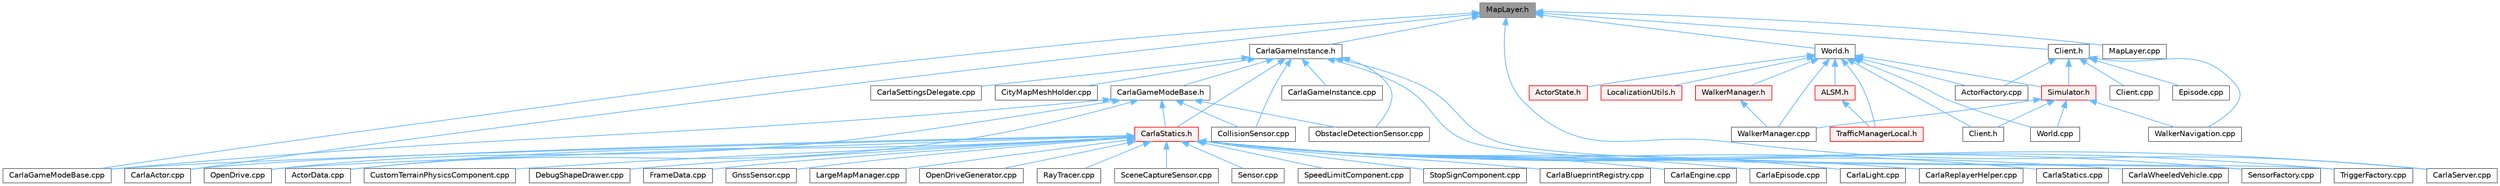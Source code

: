 digraph "MapLayer.h"
{
 // INTERACTIVE_SVG=YES
 // LATEX_PDF_SIZE
  bgcolor="transparent";
  edge [fontname=Helvetica,fontsize=10,labelfontname=Helvetica,labelfontsize=10];
  node [fontname=Helvetica,fontsize=10,shape=box,height=0.2,width=0.4];
  Node1 [id="Node000001",label="MapLayer.h",height=0.2,width=0.4,color="gray40", fillcolor="grey60", style="filled", fontcolor="black",tooltip=" "];
  Node1 -> Node2 [id="edge1_Node000001_Node000002",dir="back",color="steelblue1",style="solid",tooltip=" "];
  Node2 [id="Node000002",label="CarlaActor.cpp",height=0.2,width=0.4,color="grey40", fillcolor="white", style="filled",URL="$d3/d43/CarlaActor_8cpp.html",tooltip=" "];
  Node1 -> Node3 [id="edge2_Node000001_Node000003",dir="back",color="steelblue1",style="solid",tooltip=" "];
  Node3 [id="Node000003",label="CarlaGameInstance.h",height=0.2,width=0.4,color="grey40", fillcolor="white", style="filled",URL="$d2/dba/CarlaGameInstance_8h.html",tooltip=" "];
  Node3 -> Node4 [id="edge3_Node000003_Node000004",dir="back",color="steelblue1",style="solid",tooltip=" "];
  Node4 [id="Node000004",label="CarlaGameInstance.cpp",height=0.2,width=0.4,color="grey40", fillcolor="white", style="filled",URL="$d0/d19/CarlaGameInstance_8cpp.html",tooltip=" "];
  Node3 -> Node5 [id="edge4_Node000003_Node000005",dir="back",color="steelblue1",style="solid",tooltip=" "];
  Node5 [id="Node000005",label="CarlaGameModeBase.h",height=0.2,width=0.4,color="grey40", fillcolor="white", style="filled",URL="$d3/d49/CarlaGameModeBase_8h.html",tooltip=" "];
  Node5 -> Node6 [id="edge5_Node000005_Node000006",dir="back",color="steelblue1",style="solid",tooltip=" "];
  Node6 [id="Node000006",label="ActorData.cpp",height=0.2,width=0.4,color="grey40", fillcolor="white", style="filled",URL="$da/d7f/ActorData_8cpp.html",tooltip=" "];
  Node5 -> Node7 [id="edge6_Node000005_Node000007",dir="back",color="steelblue1",style="solid",tooltip=" "];
  Node7 [id="Node000007",label="CarlaGameModeBase.cpp",height=0.2,width=0.4,color="grey40", fillcolor="white", style="filled",URL="$d0/d2e/CarlaGameModeBase_8cpp.html",tooltip=" "];
  Node5 -> Node8 [id="edge7_Node000005_Node000008",dir="back",color="steelblue1",style="solid",tooltip=" "];
  Node8 [id="Node000008",label="CarlaStatics.h",height=0.2,width=0.4,color="red", fillcolor="#FFF0F0", style="filled",URL="$d9/dc8/CarlaStatics_8h.html",tooltip=" "];
  Node8 -> Node6 [id="edge8_Node000008_Node000006",dir="back",color="steelblue1",style="solid",tooltip=" "];
  Node8 -> Node2 [id="edge9_Node000008_Node000002",dir="back",color="steelblue1",style="solid",tooltip=" "];
  Node8 -> Node9 [id="edge10_Node000008_Node000009",dir="back",color="steelblue1",style="solid",tooltip=" "];
  Node9 [id="Node000009",label="CarlaBlueprintRegistry.cpp",height=0.2,width=0.4,color="grey40", fillcolor="white", style="filled",URL="$d0/d3b/CarlaBlueprintRegistry_8cpp.html",tooltip=" "];
  Node8 -> Node10 [id="edge11_Node000008_Node000010",dir="back",color="steelblue1",style="solid",tooltip=" "];
  Node10 [id="Node000010",label="CarlaEngine.cpp",height=0.2,width=0.4,color="grey40", fillcolor="white", style="filled",URL="$d6/da1/CarlaEngine_8cpp.html",tooltip=" "];
  Node8 -> Node11 [id="edge12_Node000008_Node000011",dir="back",color="steelblue1",style="solid",tooltip=" "];
  Node11 [id="Node000011",label="CarlaEpisode.cpp",height=0.2,width=0.4,color="grey40", fillcolor="white", style="filled",URL="$d6/dd9/CarlaEpisode_8cpp.html",tooltip=" "];
  Node8 -> Node7 [id="edge13_Node000008_Node000007",dir="back",color="steelblue1",style="solid",tooltip=" "];
  Node8 -> Node12 [id="edge14_Node000008_Node000012",dir="back",color="steelblue1",style="solid",tooltip=" "];
  Node12 [id="Node000012",label="CarlaLight.cpp",height=0.2,width=0.4,color="grey40", fillcolor="white", style="filled",URL="$d9/d95/CarlaLight_8cpp.html",tooltip=" "];
  Node8 -> Node13 [id="edge15_Node000008_Node000013",dir="back",color="steelblue1",style="solid",tooltip=" "];
  Node13 [id="Node000013",label="CarlaReplayerHelper.cpp",height=0.2,width=0.4,color="grey40", fillcolor="white", style="filled",URL="$d2/d32/CarlaReplayerHelper_8cpp.html",tooltip=" "];
  Node8 -> Node14 [id="edge16_Node000008_Node000014",dir="back",color="steelblue1",style="solid",tooltip=" "];
  Node14 [id="Node000014",label="CarlaServer.cpp",height=0.2,width=0.4,color="grey40", fillcolor="white", style="filled",URL="$db/d6c/CarlaServer_8cpp.html",tooltip=" "];
  Node8 -> Node15 [id="edge17_Node000008_Node000015",dir="back",color="steelblue1",style="solid",tooltip=" "];
  Node15 [id="Node000015",label="CarlaStatics.cpp",height=0.2,width=0.4,color="grey40", fillcolor="white", style="filled",URL="$d5/d6e/CarlaStatics_8cpp.html",tooltip=" "];
  Node8 -> Node16 [id="edge18_Node000008_Node000016",dir="back",color="steelblue1",style="solid",tooltip=" "];
  Node16 [id="Node000016",label="CarlaWheeledVehicle.cpp",height=0.2,width=0.4,color="grey40", fillcolor="white", style="filled",URL="$dc/d65/CarlaWheeledVehicle_8cpp.html",tooltip=" "];
  Node8 -> Node17 [id="edge19_Node000008_Node000017",dir="back",color="steelblue1",style="solid",tooltip=" "];
  Node17 [id="Node000017",label="CustomTerrainPhysicsComponent.cpp",height=0.2,width=0.4,color="grey40", fillcolor="white", style="filled",URL="$d1/d59/CustomTerrainPhysicsComponent_8cpp.html",tooltip=" "];
  Node8 -> Node18 [id="edge20_Node000008_Node000018",dir="back",color="steelblue1",style="solid",tooltip=" "];
  Node18 [id="Node000018",label="DebugShapeDrawer.cpp",height=0.2,width=0.4,color="grey40", fillcolor="white", style="filled",URL="$d3/d7b/DebugShapeDrawer_8cpp.html",tooltip=" "];
  Node8 -> Node19 [id="edge21_Node000008_Node000019",dir="back",color="steelblue1",style="solid",tooltip=" "];
  Node19 [id="Node000019",label="FrameData.cpp",height=0.2,width=0.4,color="grey40", fillcolor="white", style="filled",URL="$df/d8a/FrameData_8cpp.html",tooltip=" "];
  Node8 -> Node20 [id="edge22_Node000008_Node000020",dir="back",color="steelblue1",style="solid",tooltip=" "];
  Node20 [id="Node000020",label="GnssSensor.cpp",height=0.2,width=0.4,color="grey40", fillcolor="white", style="filled",URL="$d7/d22/GnssSensor_8cpp.html",tooltip=" "];
  Node8 -> Node21 [id="edge23_Node000008_Node000021",dir="back",color="steelblue1",style="solid",tooltip=" "];
  Node21 [id="Node000021",label="LargeMapManager.cpp",height=0.2,width=0.4,color="grey40", fillcolor="white", style="filled",URL="$df/d6c/LargeMapManager_8cpp.html",tooltip=" "];
  Node8 -> Node22 [id="edge24_Node000008_Node000022",dir="back",color="steelblue1",style="solid",tooltip=" "];
  Node22 [id="Node000022",label="OpenDrive.cpp",height=0.2,width=0.4,color="grey40", fillcolor="white", style="filled",URL="$d9/d30/Unreal_2CarlaUE4_2Plugins_2Carla_2Source_2Carla_2OpenDrive_2OpenDrive_8cpp.html",tooltip=" "];
  Node8 -> Node23 [id="edge25_Node000008_Node000023",dir="back",color="steelblue1",style="solid",tooltip=" "];
  Node23 [id="Node000023",label="OpenDriveGenerator.cpp",height=0.2,width=0.4,color="grey40", fillcolor="white", style="filled",URL="$dc/d85/OpenDriveGenerator_8cpp.html",tooltip=" "];
  Node8 -> Node24 [id="edge26_Node000008_Node000024",dir="back",color="steelblue1",style="solid",tooltip=" "];
  Node24 [id="Node000024",label="RayTracer.cpp",height=0.2,width=0.4,color="grey40", fillcolor="white", style="filled",URL="$de/dc2/RayTracer_8cpp.html",tooltip=" "];
  Node8 -> Node25 [id="edge27_Node000008_Node000025",dir="back",color="steelblue1",style="solid",tooltip=" "];
  Node25 [id="Node000025",label="SceneCaptureSensor.cpp",height=0.2,width=0.4,color="grey40", fillcolor="white", style="filled",URL="$db/d2d/SceneCaptureSensor_8cpp.html",tooltip=" "];
  Node8 -> Node26 [id="edge28_Node000008_Node000026",dir="back",color="steelblue1",style="solid",tooltip=" "];
  Node26 [id="Node000026",label="Sensor.cpp",height=0.2,width=0.4,color="grey40", fillcolor="white", style="filled",URL="$d7/d16/Sensor_8cpp.html",tooltip=" "];
  Node8 -> Node27 [id="edge29_Node000008_Node000027",dir="back",color="steelblue1",style="solid",tooltip=" "];
  Node27 [id="Node000027",label="SensorFactory.cpp",height=0.2,width=0.4,color="grey40", fillcolor="white", style="filled",URL="$d0/dde/SensorFactory_8cpp.html",tooltip=" "];
  Node8 -> Node28 [id="edge30_Node000008_Node000028",dir="back",color="steelblue1",style="solid",tooltip=" "];
  Node28 [id="Node000028",label="SpeedLimitComponent.cpp",height=0.2,width=0.4,color="grey40", fillcolor="white", style="filled",URL="$d2/dd9/SpeedLimitComponent_8cpp.html",tooltip=" "];
  Node8 -> Node29 [id="edge31_Node000008_Node000029",dir="back",color="steelblue1",style="solid",tooltip=" "];
  Node29 [id="Node000029",label="StopSignComponent.cpp",height=0.2,width=0.4,color="grey40", fillcolor="white", style="filled",URL="$d6/ddb/StopSignComponent_8cpp.html",tooltip=" "];
  Node8 -> Node34 [id="edge32_Node000008_Node000034",dir="back",color="steelblue1",style="solid",tooltip=" "];
  Node34 [id="Node000034",label="TriggerFactory.cpp",height=0.2,width=0.4,color="grey40", fillcolor="white", style="filled",URL="$d3/da1/TriggerFactory_8cpp.html",tooltip=" "];
  Node5 -> Node37 [id="edge33_Node000005_Node000037",dir="back",color="steelblue1",style="solid",tooltip=" "];
  Node37 [id="Node000037",label="CollisionSensor.cpp",height=0.2,width=0.4,color="grey40", fillcolor="white", style="filled",URL="$da/df0/CollisionSensor_8cpp.html",tooltip=" "];
  Node5 -> Node38 [id="edge34_Node000005_Node000038",dir="back",color="steelblue1",style="solid",tooltip=" "];
  Node38 [id="Node000038",label="ObstacleDetectionSensor.cpp",height=0.2,width=0.4,color="grey40", fillcolor="white", style="filled",URL="$d2/d70/ObstacleDetectionSensor_8cpp.html",tooltip=" "];
  Node5 -> Node22 [id="edge35_Node000005_Node000022",dir="back",color="steelblue1",style="solid",tooltip=" "];
  Node3 -> Node39 [id="edge36_Node000003_Node000039",dir="back",color="steelblue1",style="solid",tooltip=" "];
  Node39 [id="Node000039",label="CarlaSettingsDelegate.cpp",height=0.2,width=0.4,color="grey40", fillcolor="white", style="filled",URL="$d1/d4c/CarlaSettingsDelegate_8cpp.html",tooltip=" "];
  Node3 -> Node8 [id="edge37_Node000003_Node000008",dir="back",color="steelblue1",style="solid",tooltip=" "];
  Node3 -> Node40 [id="edge38_Node000003_Node000040",dir="back",color="steelblue1",style="solid",tooltip=" "];
  Node40 [id="Node000040",label="CityMapMeshHolder.cpp",height=0.2,width=0.4,color="grey40", fillcolor="white", style="filled",URL="$d6/ddf/CityMapMeshHolder_8cpp.html",tooltip=" "];
  Node3 -> Node37 [id="edge39_Node000003_Node000037",dir="back",color="steelblue1",style="solid",tooltip=" "];
  Node3 -> Node38 [id="edge40_Node000003_Node000038",dir="back",color="steelblue1",style="solid",tooltip=" "];
  Node3 -> Node27 [id="edge41_Node000003_Node000027",dir="back",color="steelblue1",style="solid",tooltip=" "];
  Node3 -> Node34 [id="edge42_Node000003_Node000034",dir="back",color="steelblue1",style="solid",tooltip=" "];
  Node1 -> Node7 [id="edge43_Node000001_Node000007",dir="back",color="steelblue1",style="solid",tooltip=" "];
  Node1 -> Node14 [id="edge44_Node000001_Node000014",dir="back",color="steelblue1",style="solid",tooltip=" "];
  Node1 -> Node41 [id="edge45_Node000001_Node000041",dir="back",color="steelblue1",style="solid",tooltip=" "];
  Node41 [id="Node000041",label="Client.h",height=0.2,width=0.4,color="grey40", fillcolor="white", style="filled",URL="$df/d8b/client_2detail_2Client_8h.html",tooltip=" "];
  Node41 -> Node42 [id="edge46_Node000041_Node000042",dir="back",color="steelblue1",style="solid",tooltip=" "];
  Node42 [id="Node000042",label="ActorFactory.cpp",height=0.2,width=0.4,color="grey40", fillcolor="white", style="filled",URL="$df/dd6/ActorFactory_8cpp.html",tooltip=" "];
  Node41 -> Node43 [id="edge47_Node000041_Node000043",dir="back",color="steelblue1",style="solid",tooltip=" "];
  Node43 [id="Node000043",label="Client.cpp",height=0.2,width=0.4,color="grey40", fillcolor="white", style="filled",URL="$dc/d4a/client_2detail_2Client_8cpp.html",tooltip=" "];
  Node41 -> Node44 [id="edge48_Node000041_Node000044",dir="back",color="steelblue1",style="solid",tooltip=" "];
  Node44 [id="Node000044",label="Episode.cpp",height=0.2,width=0.4,color="grey40", fillcolor="white", style="filled",URL="$d6/d12/Episode_8cpp.html",tooltip=" "];
  Node41 -> Node45 [id="edge49_Node000041_Node000045",dir="back",color="steelblue1",style="solid",tooltip=" "];
  Node45 [id="Node000045",label="Simulator.h",height=0.2,width=0.4,color="red", fillcolor="#FFF0F0", style="filled",URL="$d6/d4a/Simulator_8h.html",tooltip=" "];
  Node45 -> Node47 [id="edge50_Node000045_Node000047",dir="back",color="steelblue1",style="solid",tooltip=" "];
  Node47 [id="Node000047",label="Client.h",height=0.2,width=0.4,color="grey40", fillcolor="white", style="filled",URL="$dd/de3/client_2Client_8h.html",tooltip=" "];
  Node45 -> Node64 [id="edge51_Node000045_Node000064",dir="back",color="steelblue1",style="solid",tooltip=" "];
  Node64 [id="Node000064",label="WalkerManager.cpp",height=0.2,width=0.4,color="grey40", fillcolor="white", style="filled",URL="$d2/dbb/WalkerManager_8cpp.html",tooltip=" "];
  Node45 -> Node65 [id="edge52_Node000045_Node000065",dir="back",color="steelblue1",style="solid",tooltip=" "];
  Node65 [id="Node000065",label="WalkerNavigation.cpp",height=0.2,width=0.4,color="grey40", fillcolor="white", style="filled",URL="$de/d84/WalkerNavigation_8cpp.html",tooltip=" "];
  Node45 -> Node66 [id="edge53_Node000045_Node000066",dir="back",color="steelblue1",style="solid",tooltip=" "];
  Node66 [id="Node000066",label="World.cpp",height=0.2,width=0.4,color="grey40", fillcolor="white", style="filled",URL="$d7/dfe/World_8cpp.html",tooltip=" "];
  Node41 -> Node65 [id="edge54_Node000041_Node000065",dir="back",color="steelblue1",style="solid",tooltip=" "];
  Node1 -> Node67 [id="edge55_Node000001_Node000067",dir="back",color="steelblue1",style="solid",tooltip=" "];
  Node67 [id="Node000067",label="MapLayer.cpp",height=0.2,width=0.4,color="grey40", fillcolor="white", style="filled",URL="$d1/d66/MapLayer_8cpp.html",tooltip=" "];
  Node1 -> Node68 [id="edge56_Node000001_Node000068",dir="back",color="steelblue1",style="solid",tooltip=" "];
  Node68 [id="Node000068",label="World.h",height=0.2,width=0.4,color="grey40", fillcolor="white", style="filled",URL="$dd/d5b/World_8h.html",tooltip=" "];
  Node68 -> Node69 [id="edge57_Node000068_Node000069",dir="back",color="steelblue1",style="solid",tooltip=" "];
  Node69 [id="Node000069",label="ALSM.h",height=0.2,width=0.4,color="red", fillcolor="#FFF0F0", style="filled",URL="$dc/d2c/ALSM_8h.html",tooltip=" "];
  Node69 -> Node71 [id="edge58_Node000069_Node000071",dir="back",color="steelblue1",style="solid",tooltip=" "];
  Node71 [id="Node000071",label="TrafficManagerLocal.h",height=0.2,width=0.4,color="red", fillcolor="#FFF0F0", style="filled",URL="$db/ddf/TrafficManagerLocal_8h.html",tooltip=" "];
  Node68 -> Node42 [id="edge59_Node000068_Node000042",dir="back",color="steelblue1",style="solid",tooltip=" "];
  Node68 -> Node72 [id="edge60_Node000068_Node000072",dir="back",color="steelblue1",style="solid",tooltip=" "];
  Node72 [id="Node000072",label="ActorState.h",height=0.2,width=0.4,color="red", fillcolor="#FFF0F0", style="filled",URL="$d4/d22/client_2detail_2ActorState_8h.html",tooltip=" "];
  Node68 -> Node47 [id="edge61_Node000068_Node000047",dir="back",color="steelblue1",style="solid",tooltip=" "];
  Node68 -> Node78 [id="edge62_Node000068_Node000078",dir="back",color="steelblue1",style="solid",tooltip=" "];
  Node78 [id="Node000078",label="LocalizationUtils.h",height=0.2,width=0.4,color="red", fillcolor="#FFF0F0", style="filled",URL="$d2/d84/LocalizationUtils_8h.html",tooltip=" "];
  Node68 -> Node45 [id="edge63_Node000068_Node000045",dir="back",color="steelblue1",style="solid",tooltip=" "];
  Node68 -> Node71 [id="edge64_Node000068_Node000071",dir="back",color="steelblue1",style="solid",tooltip=" "];
  Node68 -> Node64 [id="edge65_Node000068_Node000064",dir="back",color="steelblue1",style="solid",tooltip=" "];
  Node68 -> Node118 [id="edge66_Node000068_Node000118",dir="back",color="steelblue1",style="solid",tooltip=" "];
  Node118 [id="Node000118",label="WalkerManager.h",height=0.2,width=0.4,color="red", fillcolor="#FFF0F0", style="filled",URL="$df/d64/WalkerManager_8h.html",tooltip=" "];
  Node118 -> Node64 [id="edge67_Node000118_Node000064",dir="back",color="steelblue1",style="solid",tooltip=" "];
  Node68 -> Node66 [id="edge68_Node000068_Node000066",dir="back",color="steelblue1",style="solid",tooltip=" "];
}
